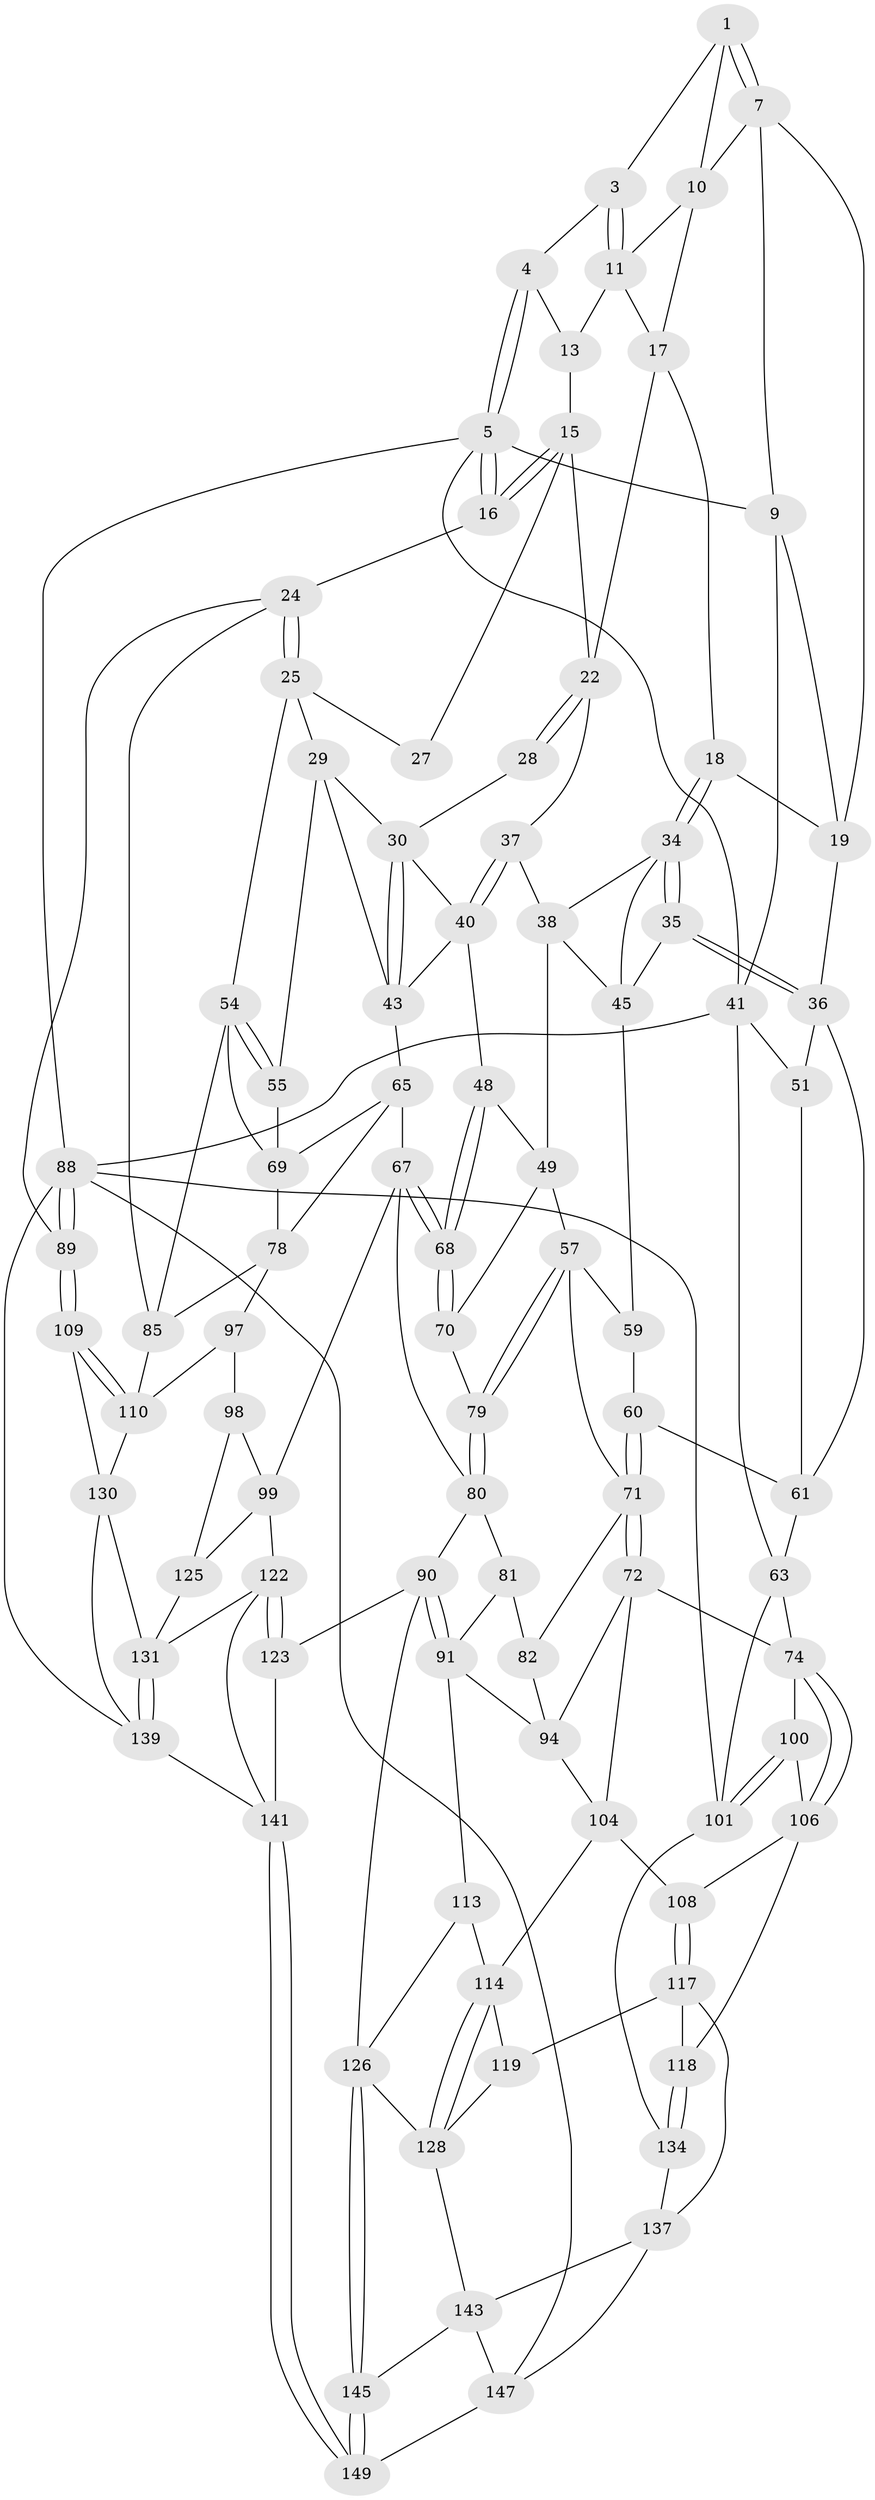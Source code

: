// original degree distribution, {3: 0.020134228187919462, 4: 0.2214765100671141, 6: 0.21476510067114093, 5: 0.5436241610738255}
// Generated by graph-tools (version 1.1) at 2025/11/02/27/25 16:11:54]
// undirected, 89 vertices, 196 edges
graph export_dot {
graph [start="1"]
  node [color=gray90,style=filled];
  1 [pos="+0.2396962152600921+0",super="+2"];
  3 [pos="+0.5606057079146443+0"];
  4 [pos="+0.644508517590255+0"];
  5 [pos="+1+0",super="+6"];
  7 [pos="+0.23540497353416961+0.02199219294896841",super="+8"];
  9 [pos="+0.06913130272499908+0.16551491495370618",super="+33"];
  10 [pos="+0.35174614231868545+0.05465813895385622",super="+12"];
  11 [pos="+0.5539993163541788+0",super="+14"];
  13 [pos="+0.7328600470737099+0.07209751883038505"];
  15 [pos="+0.8205280043092622+0.10836657440932038",super="+21"];
  16 [pos="+1+0"];
  17 [pos="+0.3934499039873545+0.14772310319016208",super="+20"];
  18 [pos="+0.32881643138143385+0.19060826810823184"];
  19 [pos="+0.3176985071852557+0.1884901633357184",super="+32"];
  22 [pos="+0.5971140303037645+0.1850714390782428",super="+23"];
  24 [pos="+1+0.21679009480525954",super="+84"];
  25 [pos="+1+0.24123180163668376",super="+26"];
  27 [pos="+0.8086186710454221+0.20171908714621645"];
  28 [pos="+0.7382257550755199+0.24506882109658606"];
  29 [pos="+0.8248546165222336+0.31976339260217296",super="+52"];
  30 [pos="+0.7638450364530021+0.30479799331293467",super="+31"];
  34 [pos="+0.34706560980401224+0.24502043849684607",super="+39"];
  35 [pos="+0.2686492069056713+0.3537126363852479"];
  36 [pos="+0.2536036546774176+0.35727122335445055",super="+50"];
  37 [pos="+0.5720261156128694+0.20144850995029712"];
  38 [pos="+0.5451925080594578+0.23200160166133796",super="+47"];
  40 [pos="+0.6276486317521783+0.29439180900881434",super="+44"];
  41 [pos="+0+0.2469303453027534",super="+42"];
  43 [pos="+0.6711391555444185+0.3773298483611464",super="+53"];
  45 [pos="+0.3904007141580698+0.33862783325504037",super="+46"];
  48 [pos="+0.588391565120717+0.41006807667284734"];
  49 [pos="+0.4833390228541533+0.39711878117656035",super="+56"];
  51 [pos="+0.11607391615621707+0.36788880093186077"];
  54 [pos="+0.8524290665007908+0.44591554814467954",super="+83"];
  55 [pos="+0.8485806650365181+0.4421240879862594"];
  57 [pos="+0.4079914074646754+0.4611465778061644",super="+58"];
  59 [pos="+0.36143380645712675+0.43348494760554845"];
  60 [pos="+0.2874673051504766+0.4442272673362296"];
  61 [pos="+0.24956005194140077+0.3921502036429524",super="+62"];
  63 [pos="+0.13862768012450952+0.5317202014867409",super="+64"];
  65 [pos="+0.7079067272652706+0.4441152473378518",super="+66"];
  67 [pos="+0.6077673684795034+0.5652657852051283",super="+86"];
  68 [pos="+0.5983487979251628+0.5510256507074457"];
  69 [pos="+0.72846281169932+0.44954018432275816",super="+77"];
  70 [pos="+0.5174407463730213+0.49982999434498754"];
  71 [pos="+0.2765167707320227+0.5680673791923598",super="+76"];
  72 [pos="+0.2698490656031444+0.5776451612541819",super="+73"];
  74 [pos="+0.20898677234690988+0.5850397075921008",super="+75"];
  78 [pos="+0.7691835232463728+0.5697043182374443",super="+96"];
  79 [pos="+0.46771503924965413+0.5158399542843053"];
  80 [pos="+0.45313150992352524+0.5439332137949762",super="+87"];
  81 [pos="+0.4394719253827653+0.5481539928946674",super="+92"];
  82 [pos="+0.4216254010976819+0.5508766692582286",super="+93"];
  85 [pos="+0.8868824623584076+0.5109884088630708",super="+95"];
  88 [pos="+1+1",super="+136"];
  89 [pos="+1+0.7130067886862264"];
  90 [pos="+0.5129196430707916+0.6939153561433132",super="+124"];
  91 [pos="+0.49110548738422344+0.6865462778209479",super="+102"];
  94 [pos="+0.3245717146413085+0.6108352289021948",super="+103"];
  97 [pos="+0.7506032882186543+0.668435896046683",super="+112"];
  98 [pos="+0.7150047718236637+0.6879000639362137",super="+116"];
  99 [pos="+0.6739190916590364+0.692026374686227",super="+121"];
  100 [pos="+0.05131028361215642+0.7232695874217949"];
  101 [pos="+0+0.6210629459985202",super="+135"];
  104 [pos="+0.25813090621619067+0.7143892065284337",super="+105"];
  106 [pos="+0.10920298612163987+0.697891900992979",super="+107"];
  108 [pos="+0.1914816680379688+0.7156828217001983"];
  109 [pos="+1+0.7135459557409642"];
  110 [pos="+0.9293969258706808+0.6898144724665118",super="+111"];
  113 [pos="+0.34831234299420094+0.7346838700568818"];
  114 [pos="+0.3272345439231516+0.7493567513216901",super="+115"];
  117 [pos="+0.17146448455265675+0.75292074906643",super="+120"];
  118 [pos="+0.08572089071315121+0.7632487979084445"];
  119 [pos="+0.23579803738844968+0.8412812656580552"];
  122 [pos="+0.6464916145219486+0.821362722992071",super="+138"];
  123 [pos="+0.5819951896573601+0.861751930068755"];
  125 [pos="+0.7663474773883491+0.8051333365553611"];
  126 [pos="+0.4778264924110161+0.859245555526525",super="+127"];
  128 [pos="+0.3492813047381977+0.8293885432088551",super="+129"];
  130 [pos="+0.863773900294656+0.7990945596180048",super="+133"];
  131 [pos="+0.7775324299418338+0.8175644415466936",super="+132"];
  134 [pos="+0.08421470499425979+0.8646682322202737"];
  137 [pos="+0.09405953323919894+0.8700362111040961",super="+144"];
  139 [pos="+0.8890009364862433+0.954435876511581",super="+140"];
  141 [pos="+0.8251935854996619+1",super="+142"];
  143 [pos="+0.26568855699807625+0.9284489057821984",super="+146"];
  145 [pos="+0.46276239129946656+0.8981349912369755"];
  147 [pos="+0.2067556339488213+1",super="+148"];
  149 [pos="+0.514897184560883+1"];
  1 -- 7;
  1 -- 7;
  1 -- 10;
  1 -- 3;
  3 -- 4;
  3 -- 11;
  3 -- 11;
  4 -- 5;
  4 -- 5;
  4 -- 13;
  5 -- 16;
  5 -- 16;
  5 -- 88;
  5 -- 9;
  5 -- 41;
  7 -- 10;
  7 -- 9;
  7 -- 19;
  9 -- 19;
  9 -- 41;
  10 -- 17;
  10 -- 11;
  11 -- 17;
  11 -- 13;
  13 -- 15;
  15 -- 16;
  15 -- 16;
  15 -- 27;
  15 -- 22;
  16 -- 24;
  17 -- 18;
  17 -- 22;
  18 -- 19;
  18 -- 34;
  18 -- 34;
  19 -- 36;
  22 -- 28;
  22 -- 28;
  22 -- 37;
  24 -- 25;
  24 -- 25;
  24 -- 89;
  24 -- 85;
  25 -- 54;
  25 -- 27;
  25 -- 29;
  28 -- 30;
  29 -- 30;
  29 -- 55;
  29 -- 43;
  30 -- 43;
  30 -- 43;
  30 -- 40;
  34 -- 35;
  34 -- 35;
  34 -- 45;
  34 -- 38;
  35 -- 36;
  35 -- 36;
  35 -- 45;
  36 -- 51;
  36 -- 61;
  37 -- 38;
  37 -- 40;
  37 -- 40;
  38 -- 49;
  38 -- 45;
  40 -- 48;
  40 -- 43;
  41 -- 63;
  41 -- 51;
  41 -- 88;
  43 -- 65;
  45 -- 59;
  48 -- 49;
  48 -- 68;
  48 -- 68;
  49 -- 70;
  49 -- 57;
  51 -- 61;
  54 -- 55;
  54 -- 55;
  54 -- 85;
  54 -- 69;
  55 -- 69;
  57 -- 79;
  57 -- 79;
  57 -- 59;
  57 -- 71;
  59 -- 60;
  60 -- 61;
  60 -- 71;
  60 -- 71;
  61 -- 63;
  63 -- 74;
  63 -- 101;
  65 -- 69;
  65 -- 67;
  65 -- 78;
  67 -- 68;
  67 -- 68;
  67 -- 80;
  67 -- 99;
  68 -- 70;
  68 -- 70;
  69 -- 78;
  70 -- 79;
  71 -- 72;
  71 -- 72;
  71 -- 82;
  72 -- 94;
  72 -- 74;
  72 -- 104;
  74 -- 106;
  74 -- 106;
  74 -- 100;
  78 -- 97;
  78 -- 85;
  79 -- 80;
  79 -- 80;
  80 -- 81;
  80 -- 90;
  81 -- 82 [weight=2];
  81 -- 91;
  82 -- 94;
  85 -- 110;
  88 -- 89;
  88 -- 89;
  88 -- 139;
  88 -- 101;
  88 -- 147;
  89 -- 109;
  89 -- 109;
  90 -- 91;
  90 -- 91;
  90 -- 123;
  90 -- 126;
  91 -- 113;
  91 -- 94;
  94 -- 104;
  97 -- 98 [weight=2];
  97 -- 110;
  98 -- 99;
  98 -- 125;
  99 -- 122;
  99 -- 125;
  100 -- 101;
  100 -- 101;
  100 -- 106;
  101 -- 134;
  104 -- 108;
  104 -- 114;
  106 -- 108;
  106 -- 118;
  108 -- 117;
  108 -- 117;
  109 -- 110;
  109 -- 110;
  109 -- 130;
  110 -- 130;
  113 -- 114;
  113 -- 126;
  114 -- 128;
  114 -- 128;
  114 -- 119;
  117 -- 118;
  117 -- 137;
  117 -- 119;
  118 -- 134;
  118 -- 134;
  119 -- 128;
  122 -- 123;
  122 -- 123;
  122 -- 141;
  122 -- 131;
  123 -- 141;
  125 -- 131;
  126 -- 145;
  126 -- 145;
  126 -- 128;
  128 -- 143;
  130 -- 131;
  130 -- 139;
  131 -- 139;
  131 -- 139;
  134 -- 137;
  137 -- 147;
  137 -- 143;
  139 -- 141;
  141 -- 149;
  141 -- 149;
  143 -- 145;
  143 -- 147;
  145 -- 149;
  145 -- 149;
  147 -- 149;
}
